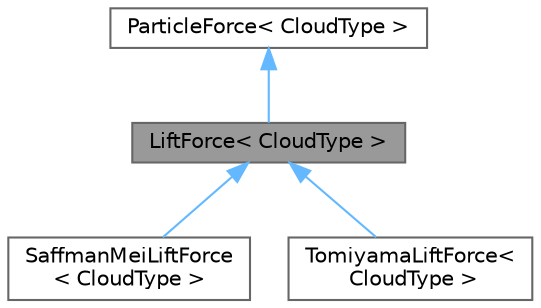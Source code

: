 digraph "LiftForce&lt; CloudType &gt;"
{
 // LATEX_PDF_SIZE
  bgcolor="transparent";
  edge [fontname=Helvetica,fontsize=10,labelfontname=Helvetica,labelfontsize=10];
  node [fontname=Helvetica,fontsize=10,shape=box,height=0.2,width=0.4];
  Node1 [id="Node000001",label="LiftForce\< CloudType \>",height=0.2,width=0.4,color="gray40", fillcolor="grey60", style="filled", fontcolor="black",tooltip="Base class for particle lift force models."];
  Node2 -> Node1 [id="edge1_Node000001_Node000002",dir="back",color="steelblue1",style="solid",tooltip=" "];
  Node2 [id="Node000002",label="ParticleForce\< CloudType \>",height=0.2,width=0.4,color="gray40", fillcolor="white", style="filled",URL="$classFoam_1_1ParticleForce.html",tooltip="Abstract base class for particle forces."];
  Node1 -> Node3 [id="edge2_Node000001_Node000003",dir="back",color="steelblue1",style="solid",tooltip=" "];
  Node3 [id="Node000003",label="SaffmanMeiLiftForce\l\< CloudType \>",height=0.2,width=0.4,color="gray40", fillcolor="white", style="filled",URL="$classFoam_1_1SaffmanMeiLiftForce.html",tooltip="Saffman-Mei particle lift force model applicable to spherical particles."];
  Node1 -> Node4 [id="edge3_Node000001_Node000004",dir="back",color="steelblue1",style="solid",tooltip=" "];
  Node4 [id="Node000004",label="TomiyamaLiftForce\<\l CloudType \>",height=0.2,width=0.4,color="gray40", fillcolor="white", style="filled",URL="$classFoam_1_1TomiyamaLiftForce.html",tooltip="Tomiyama particle lift force model applicable to deformable bubbles."];
}
